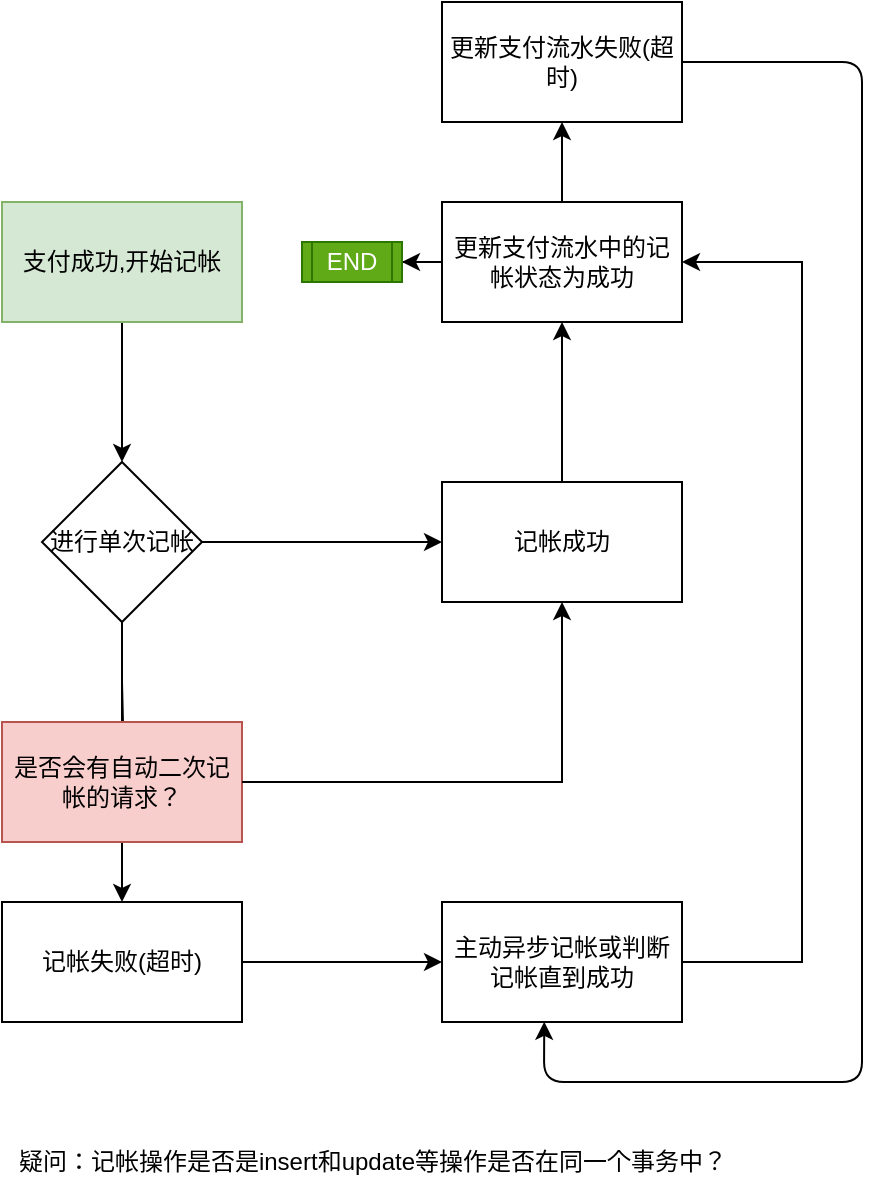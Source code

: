 <mxfile version="14.8.1" type="github">
  <diagram id="dR5pwnu0OVXTMWSBsY9f" name="Page-1">
    <mxGraphModel dx="1422" dy="706" grid="1" gridSize="10" guides="1" tooltips="1" connect="1" arrows="1" fold="1" page="1" pageScale="1" pageWidth="827" pageHeight="1169" math="0" shadow="0">
      <root>
        <mxCell id="0" />
        <mxCell id="1" parent="0" />
        <mxCell id="EzN-BWN0Nq7BCNC5cNoA-1" value="" style="edgeStyle=orthogonalEdgeStyle;rounded=0;orthogonalLoop=1;jettySize=auto;html=1;" edge="1" parent="1" source="EzN-BWN0Nq7BCNC5cNoA-2" target="EzN-BWN0Nq7BCNC5cNoA-5">
          <mxGeometry relative="1" as="geometry" />
        </mxCell>
        <mxCell id="EzN-BWN0Nq7BCNC5cNoA-2" value="支付成功,开始记帐" style="rounded=0;whiteSpace=wrap;html=1;fillColor=#d5e8d4;strokeColor=#82b366;" vertex="1" parent="1">
          <mxGeometry y="100" width="120" height="60" as="geometry" />
        </mxCell>
        <mxCell id="EzN-BWN0Nq7BCNC5cNoA-3" value="" style="edgeStyle=orthogonalEdgeStyle;rounded=0;orthogonalLoop=1;jettySize=auto;html=1;" edge="1" parent="1" source="EzN-BWN0Nq7BCNC5cNoA-5" target="EzN-BWN0Nq7BCNC5cNoA-7">
          <mxGeometry relative="1" as="geometry" />
        </mxCell>
        <mxCell id="EzN-BWN0Nq7BCNC5cNoA-4" value="" style="edgeStyle=orthogonalEdgeStyle;rounded=0;orthogonalLoop=1;jettySize=auto;html=1;" edge="1" parent="1" source="EzN-BWN0Nq7BCNC5cNoA-5" target="EzN-BWN0Nq7BCNC5cNoA-13">
          <mxGeometry relative="1" as="geometry" />
        </mxCell>
        <mxCell id="EzN-BWN0Nq7BCNC5cNoA-5" value="进行单次记帐" style="rhombus;whiteSpace=wrap;html=1;rounded=0;" vertex="1" parent="1">
          <mxGeometry x="20" y="230" width="80" height="80" as="geometry" />
        </mxCell>
        <mxCell id="EzN-BWN0Nq7BCNC5cNoA-6" value="" style="edgeStyle=orthogonalEdgeStyle;rounded=0;orthogonalLoop=1;jettySize=auto;html=1;" edge="1" parent="1" source="EzN-BWN0Nq7BCNC5cNoA-7" target="EzN-BWN0Nq7BCNC5cNoA-10">
          <mxGeometry relative="1" as="geometry" />
        </mxCell>
        <mxCell id="EzN-BWN0Nq7BCNC5cNoA-7" value="记帐成功" style="rounded=0;whiteSpace=wrap;html=1;" vertex="1" parent="1">
          <mxGeometry x="220" y="240" width="120" height="60" as="geometry" />
        </mxCell>
        <mxCell id="EzN-BWN0Nq7BCNC5cNoA-8" value="" style="edgeStyle=orthogonalEdgeStyle;rounded=0;orthogonalLoop=1;jettySize=auto;html=1;" edge="1" parent="1" source="EzN-BWN0Nq7BCNC5cNoA-10" target="EzN-BWN0Nq7BCNC5cNoA-19">
          <mxGeometry relative="1" as="geometry" />
        </mxCell>
        <mxCell id="EzN-BWN0Nq7BCNC5cNoA-9" value="" style="edgeStyle=orthogonalEdgeStyle;rounded=0;orthogonalLoop=1;jettySize=auto;html=1;" edge="1" parent="1" source="EzN-BWN0Nq7BCNC5cNoA-10" target="EzN-BWN0Nq7BCNC5cNoA-20">
          <mxGeometry relative="1" as="geometry">
            <mxPoint x="170" y="130" as="targetPoint" />
          </mxGeometry>
        </mxCell>
        <mxCell id="EzN-BWN0Nq7BCNC5cNoA-10" value="更新支付流水中的记帐状态为成功" style="whiteSpace=wrap;html=1;rounded=0;" vertex="1" parent="1">
          <mxGeometry x="220" y="100" width="120" height="60" as="geometry" />
        </mxCell>
        <mxCell id="EzN-BWN0Nq7BCNC5cNoA-11" value="" style="edgeStyle=orthogonalEdgeStyle;rounded=0;orthogonalLoop=1;jettySize=auto;html=1;" edge="1" parent="1" source="EzN-BWN0Nq7BCNC5cNoA-13" target="EzN-BWN0Nq7BCNC5cNoA-14">
          <mxGeometry relative="1" as="geometry" />
        </mxCell>
        <mxCell id="EzN-BWN0Nq7BCNC5cNoA-12" value="" style="edgeStyle=orthogonalEdgeStyle;rounded=0;orthogonalLoop=1;jettySize=auto;html=1;" edge="1" parent="1" target="EzN-BWN0Nq7BCNC5cNoA-16">
          <mxGeometry relative="1" as="geometry">
            <mxPoint x="60" y="340" as="sourcePoint" />
          </mxGeometry>
        </mxCell>
        <mxCell id="EzN-BWN0Nq7BCNC5cNoA-13" value="记帐失败(超时)" style="whiteSpace=wrap;html=1;rounded=0;direction=west;" vertex="1" parent="1">
          <mxGeometry y="450" width="120" height="60" as="geometry" />
        </mxCell>
        <mxCell id="EzN-BWN0Nq7BCNC5cNoA-14" value="主动异步记帐或判断记帐直到成功" style="whiteSpace=wrap;html=1;rounded=0;" vertex="1" parent="1">
          <mxGeometry x="220" y="450" width="120" height="60" as="geometry" />
        </mxCell>
        <mxCell id="EzN-BWN0Nq7BCNC5cNoA-15" value="" style="edgeStyle=orthogonalEdgeStyle;rounded=0;orthogonalLoop=1;jettySize=auto;html=1;exitX=1;exitY=0.5;exitDx=0;exitDy=0;" edge="1" parent="1" source="EzN-BWN0Nq7BCNC5cNoA-14" target="EzN-BWN0Nq7BCNC5cNoA-10">
          <mxGeometry relative="1" as="geometry">
            <mxPoint x="470" y="450" as="sourcePoint" />
            <Array as="points">
              <mxPoint x="400" y="480" />
              <mxPoint x="400" y="130" />
            </Array>
          </mxGeometry>
        </mxCell>
        <mxCell id="EzN-BWN0Nq7BCNC5cNoA-16" value="是否会有自动二次记帐的请求？" style="whiteSpace=wrap;html=1;rounded=0;fillColor=#f8cecc;strokeColor=#b85450;" vertex="1" parent="1">
          <mxGeometry y="360" width="120" height="60" as="geometry" />
        </mxCell>
        <mxCell id="EzN-BWN0Nq7BCNC5cNoA-17" value="疑问：记帐操作是否是insert和update等操作是否在同一个事务中？" style="text;html=1;align=center;verticalAlign=middle;resizable=0;points=[];autosize=1;strokeColor=none;" vertex="1" parent="1">
          <mxGeometry y="570" width="370" height="20" as="geometry" />
        </mxCell>
        <mxCell id="EzN-BWN0Nq7BCNC5cNoA-18" value="" style="edgeStyle=orthogonalEdgeStyle;rounded=0;orthogonalLoop=1;jettySize=auto;html=1;exitX=1;exitY=0.5;exitDx=0;exitDy=0;entryX=0.5;entryY=1;entryDx=0;entryDy=0;" edge="1" parent="1" source="EzN-BWN0Nq7BCNC5cNoA-16" target="EzN-BWN0Nq7BCNC5cNoA-7">
          <mxGeometry relative="1" as="geometry">
            <mxPoint x="170" y="280" as="sourcePoint" />
            <mxPoint x="230" y="280" as="targetPoint" />
          </mxGeometry>
        </mxCell>
        <mxCell id="EzN-BWN0Nq7BCNC5cNoA-19" value="更新支付流水失败(超时)" style="whiteSpace=wrap;html=1;rounded=0;" vertex="1" parent="1">
          <mxGeometry x="220" width="120" height="60" as="geometry" />
        </mxCell>
        <mxCell id="EzN-BWN0Nq7BCNC5cNoA-20" value="END" style="shape=process;whiteSpace=wrap;html=1;backgroundOutline=1;fillColor=#60a917;strokeColor=#2D7600;fontColor=#ffffff;" vertex="1" parent="1">
          <mxGeometry x="150" y="120" width="50" height="20" as="geometry" />
        </mxCell>
        <mxCell id="EzN-BWN0Nq7BCNC5cNoA-21" value="" style="endArrow=classic;html=1;exitX=1;exitY=0.5;exitDx=0;exitDy=0;entryX=0.426;entryY=0.998;entryDx=0;entryDy=0;entryPerimeter=0;" edge="1" parent="1" source="EzN-BWN0Nq7BCNC5cNoA-19" target="EzN-BWN0Nq7BCNC5cNoA-14">
          <mxGeometry width="50" height="50" relative="1" as="geometry">
            <mxPoint x="410" y="50" as="sourcePoint" />
            <mxPoint x="270" y="570" as="targetPoint" />
            <Array as="points">
              <mxPoint x="430" y="30" />
              <mxPoint x="430" y="540" />
              <mxPoint x="271" y="540" />
            </Array>
          </mxGeometry>
        </mxCell>
      </root>
    </mxGraphModel>
  </diagram>
</mxfile>
